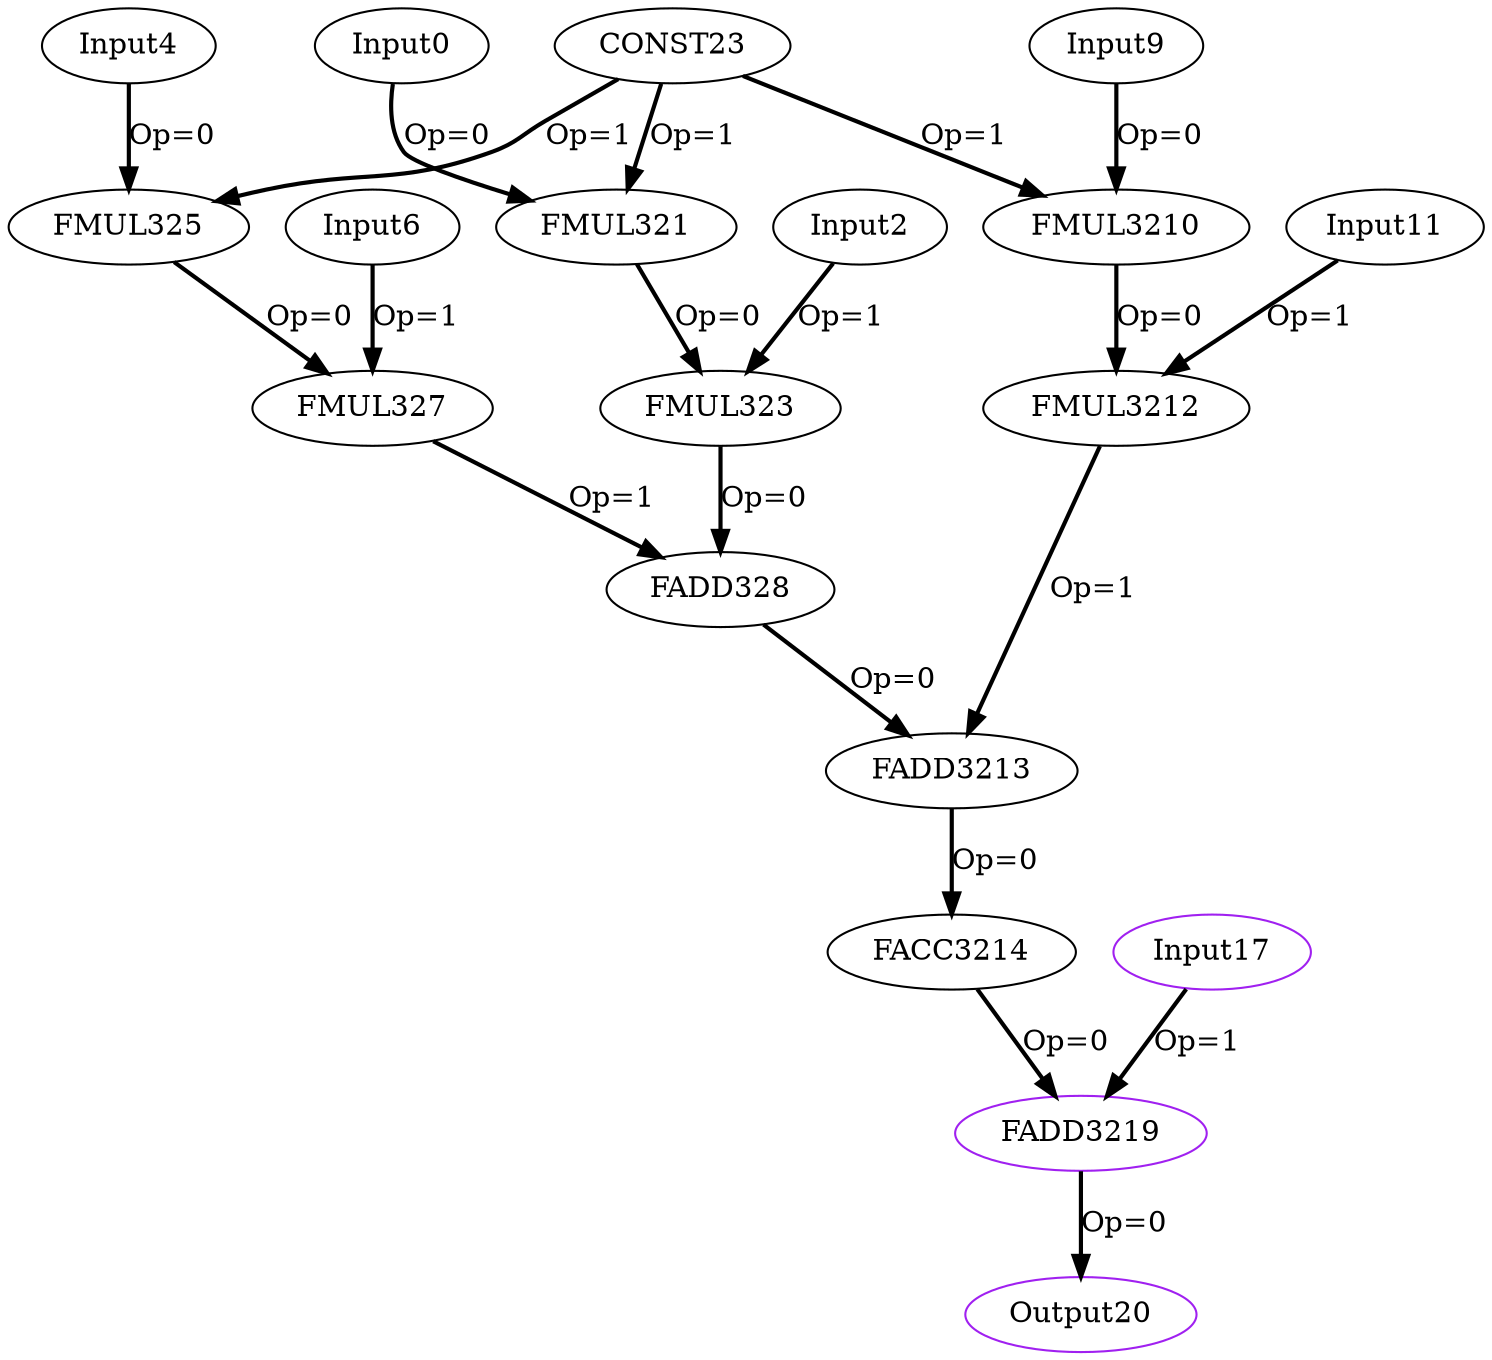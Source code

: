 Digraph G {
Input0[opcode = "Input", ref_name="kernel_gemm_1_1", size="120", offset="0,0", pattern="12,10,-108,25", color = black];
FMUL321[opcode = "FMUL32", color = black];
Input2[opcode = "Input", ref_name="kernel_gemm_1_2", size="3000", offset="0,0", pattern="300,10,-2696,25", color = black];
FMUL323[opcode = "FMUL32", color = black];
Input4[opcode = "Input", ref_name="kernel_gemm_1_1", size="120", offset="0,4", pattern="12,10,-108,25", color = black];
FMUL325[opcode = "FMUL32", color = black];
Input6[opcode = "Input", ref_name="kernel_gemm_1_2", size="3000", offset="0,100", pattern="300,10,-2696,25", color = black];
FMUL327[opcode = "FMUL32", color = black];
FADD328[opcode = "FADD32", color = black];
Input9[opcode = "Input", ref_name="kernel_gemm_1_1", size="120", offset="0,8", pattern="12,10,-108,25", color = black];
FMUL3210[opcode = "FMUL32", color = black];
Input11[opcode = "Input", ref_name="kernel_gemm_1_2", size="3000", offset="0,200", pattern="300,10,-2696,25", color = black];
FMUL3212[opcode = "FMUL32", color = black];
FADD3213[opcode = "FADD32", color = black];
FACC3214[opcode = "FACC32", acc_params="0,10,1,25", acc_first=1, color = black];
Input17[opcode = "Input", ref_name="kernel_gemm_1_0", size="100", offset="0,0", pattern="0,10,4,25", color = purple];
FADD3219[opcode = "FADD32", color = purple];
Output20[opcode = "Output", ref_name="kernel_gemm_1_3", size="100", offset="0,0", pattern="0,10,4,25", color = purple];
CONST23[opcode = "CONST", value="0x3FC00000", color = black];
Input0 -> FMUL321[color = black, style = bold, operand = 0, label = "Op=0"];
CONST23 -> FMUL321[color = black, style = bold, operand = 1, label = "Op=1"];
FMUL321 -> FMUL323[color = black, style = bold, operand = 0, label = "Op=0"];
Input2 -> FMUL323[color = black, style = bold, operand = 1, label = "Op=1"];
Input4 -> FMUL325[color = black, style = bold, operand = 0, label = "Op=0"];
CONST23 -> FMUL325[color = black, style = bold, operand = 1, label = "Op=1"];
FMUL325 -> FMUL327[color = black, style = bold, operand = 0, label = "Op=0"];
Input6 -> FMUL327[color = black, style = bold, operand = 1, label = "Op=1"];
FMUL323 -> FADD328[color = black, style = bold, operand = 0, label = "Op=0"];
FMUL327 -> FADD328[color = black, style = bold, operand = 1, label = "Op=1"];
Input9 -> FMUL3210[color = black, style = bold, operand = 0, label = "Op=0"];
CONST23 -> FMUL3210[color = black, style = bold, operand = 1, label = "Op=1"];
FMUL3210 -> FMUL3212[color = black, style = bold, operand = 0, label = "Op=0"];
Input11 -> FMUL3212[color = black, style = bold, operand = 1, label = "Op=1"];
FADD328 -> FADD3213[color = black, style = bold, operand = 0, label = "Op=0"];
FMUL3212 -> FADD3213[color = black, style = bold, operand = 1, label = "Op=1"];
FADD3213 -> FACC3214[color = black, style = bold, operand = 0, label = "Op=0"];
Input17 -> FADD3219[color = black, style = bold, operand = 1, label = "Op=1"];
FADD3219 -> Output20[color = black, style = bold, operand = 0, label = "Op=0"];
FACC3214 -> FADD3219[color = black, style = bold, operand = 0, label = "Op=0"];
}
